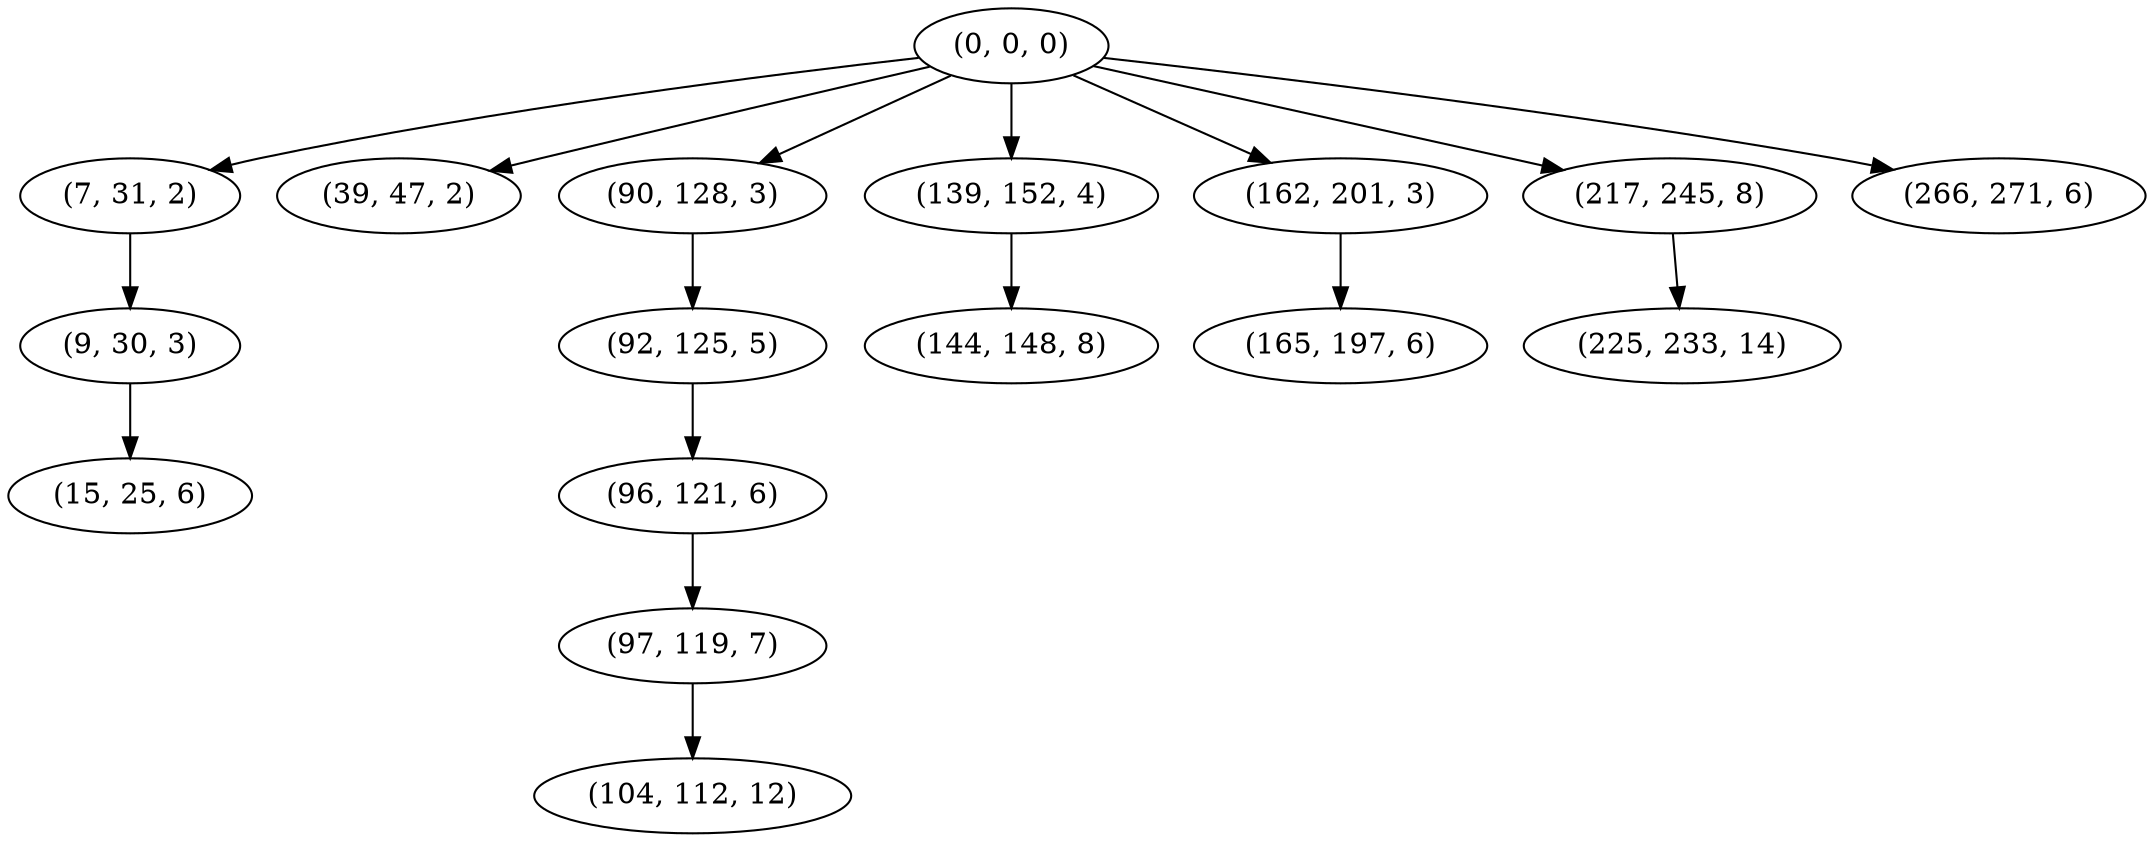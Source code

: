 digraph tree {
    "(0, 0, 0)";
    "(7, 31, 2)";
    "(9, 30, 3)";
    "(15, 25, 6)";
    "(39, 47, 2)";
    "(90, 128, 3)";
    "(92, 125, 5)";
    "(96, 121, 6)";
    "(97, 119, 7)";
    "(104, 112, 12)";
    "(139, 152, 4)";
    "(144, 148, 8)";
    "(162, 201, 3)";
    "(165, 197, 6)";
    "(217, 245, 8)";
    "(225, 233, 14)";
    "(266, 271, 6)";
    "(0, 0, 0)" -> "(7, 31, 2)";
    "(0, 0, 0)" -> "(39, 47, 2)";
    "(0, 0, 0)" -> "(90, 128, 3)";
    "(0, 0, 0)" -> "(139, 152, 4)";
    "(0, 0, 0)" -> "(162, 201, 3)";
    "(0, 0, 0)" -> "(217, 245, 8)";
    "(0, 0, 0)" -> "(266, 271, 6)";
    "(7, 31, 2)" -> "(9, 30, 3)";
    "(9, 30, 3)" -> "(15, 25, 6)";
    "(90, 128, 3)" -> "(92, 125, 5)";
    "(92, 125, 5)" -> "(96, 121, 6)";
    "(96, 121, 6)" -> "(97, 119, 7)";
    "(97, 119, 7)" -> "(104, 112, 12)";
    "(139, 152, 4)" -> "(144, 148, 8)";
    "(162, 201, 3)" -> "(165, 197, 6)";
    "(217, 245, 8)" -> "(225, 233, 14)";
}
